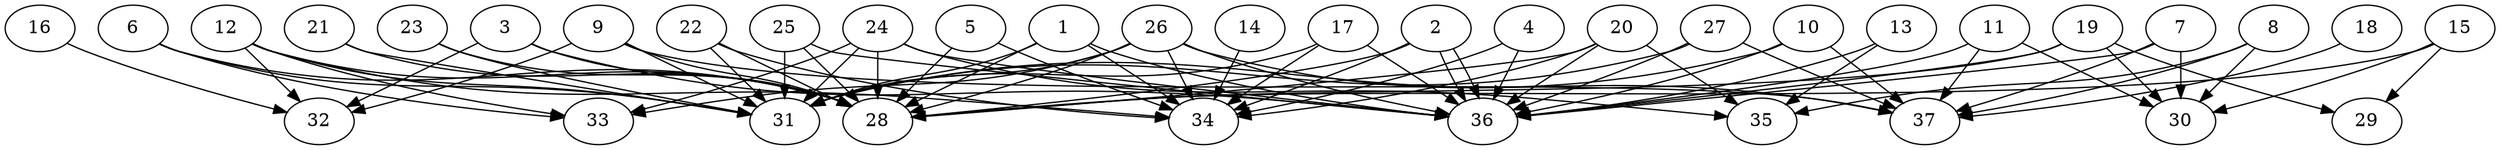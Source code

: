 // DAG (tier=3-complex, mode=compute, n=37, ccr=0.458, fat=0.869, density=0.665, regular=0.399, jump=0.341, mindata=1048576, maxdata=16777216)
// DAG automatically generated by daggen at Sun Aug 24 16:33:34 2025
// /home/ermia/Project/Environments/daggen/bin/daggen --dot --ccr 0.458 --fat 0.869 --regular 0.399 --density 0.665 --jump 0.341 --mindata 1048576 --maxdata 16777216 -n 37 
digraph G {
  1 [size="793674900211577856", alpha="0.02", expect_size="396837450105788928"]
  1 -> 28 [size ="717284779753472"]
  1 -> 31 [size ="717284779753472"]
  1 -> 34 [size ="717284779753472"]
  1 -> 36 [size ="717284779753472"]
  2 [size="37945919917205112", alpha="0.14", expect_size="18972959958602556"]
  2 -> 28 [size ="1084644002889728"]
  2 -> 34 [size ="1084644002889728"]
  2 -> 36 [size ="1084644002889728"]
  2 -> 36 [size ="1084644002889728"]
  3 [size="15712054540877044", alpha="0.05", expect_size="7856027270438522"]
  3 -> 28 [size ="322042150780928"]
  3 -> 32 [size ="322042150780928"]
  3 -> 36 [size ="322042150780928"]
  4 [size="1182901432413845454848", alpha="0.00", expect_size="591450716206922727424"]
  4 -> 34 [size ="894792548483072"]
  4 -> 36 [size ="894792548483072"]
  5 [size="6203146441801641", alpha="0.11", expect_size="3101573220900820"]
  5 -> 28 [size ="113293393920000"]
  5 -> 34 [size ="113293393920000"]
  6 [size="643025256674635022336", alpha="0.20", expect_size="321512628337317511168"]
  6 -> 28 [size ="595994165116928"]
  6 -> 31 [size ="595994165116928"]
  6 -> 33 [size ="595994165116928"]
  7 [size="2019895644547226624", alpha="0.18", expect_size="1009947822273613312"]
  7 -> 30 [size ="1713707461640192"]
  7 -> 36 [size ="1713707461640192"]
  7 -> 37 [size ="1713707461640192"]
  8 [size="10212531152448468", alpha="0.01", expect_size="5106265576224234"]
  8 -> 30 [size ="621143077683200"]
  8 -> 35 [size ="621143077683200"]
  8 -> 37 [size ="621143077683200"]
  9 [size="694809599230653440", alpha="0.02", expect_size="347404799615326720"]
  9 -> 28 [size ="496456687419392"]
  9 -> 31 [size ="496456687419392"]
  9 -> 32 [size ="496456687419392"]
  9 -> 37 [size ="496456687419392"]
  10 [size="2895996716484276224", alpha="0.04", expect_size="1447998358242138112"]
  10 -> 31 [size ="1790320886939648"]
  10 -> 36 [size ="1790320886939648"]
  10 -> 37 [size ="1790320886939648"]
  11 [size="258535383916007104", alpha="0.16", expect_size="129267691958003552"]
  11 -> 30 [size ="131879193804800"]
  11 -> 36 [size ="131879193804800"]
  11 -> 37 [size ="131879193804800"]
  12 [size="68823394281142408", alpha="0.18", expect_size="34411697140571204"]
  12 -> 28 [size ="1272623044493312"]
  12 -> 31 [size ="1272623044493312"]
  12 -> 32 [size ="1272623044493312"]
  12 -> 33 [size ="1272623044493312"]
  12 -> 34 [size ="1272623044493312"]
  13 [size="1168283053368988928", alpha="0.03", expect_size="584141526684494464"]
  13 -> 35 [size ="1038407966916608"]
  13 -> 36 [size ="1038407966916608"]
  14 [size="2279887369157421826048", alpha="0.13", expect_size="1139943684578710913024"]
  14 -> 34 [size ="1385794761654272"]
  15 [size="10865993183058198528", alpha="0.11", expect_size="5432996591529099264"]
  15 -> 28 [size ="39246681341952"]
  15 -> 29 [size ="39246681341952"]
  15 -> 30 [size ="39246681341952"]
  16 [size="84647661508305264", alpha="0.04", expect_size="42323830754152632"]
  16 -> 32 [size ="1426631109378048"]
  17 [size="223565431203002580992", alpha="0.04", expect_size="111782715601501290496"]
  17 -> 31 [size ="294686170284032"]
  17 -> 34 [size ="294686170284032"]
  17 -> 36 [size ="294686170284032"]
  18 [size="2105413706610606", alpha="0.08", expect_size="1052706853305303"]
  18 -> 37 [size ="141356643123200"]
  19 [size="80458748264420992", alpha="0.10", expect_size="40229374132210496"]
  19 -> 28 [size ="1410486461530112"]
  19 -> 29 [size ="1410486461530112"]
  19 -> 30 [size ="1410486461530112"]
  19 -> 36 [size ="1410486461530112"]
  20 [size="73360642703171584", alpha="0.07", expect_size="36680321351585792"]
  20 -> 28 [size ="1158940855369728"]
  20 -> 34 [size ="1158940855369728"]
  20 -> 35 [size ="1158940855369728"]
  20 -> 36 [size ="1158940855369728"]
  21 [size="13192030725060964", alpha="0.01", expect_size="6596015362530482"]
  21 -> 28 [size ="228488577548288"]
  21 -> 31 [size ="228488577548288"]
  22 [size="1512169511096047108096", alpha="0.15", expect_size="756084755548023554048"]
  22 -> 28 [size ="1053958810370048"]
  22 -> 31 [size ="1053958810370048"]
  22 -> 34 [size ="1053958810370048"]
  23 [size="191675606474793408", alpha="0.01", expect_size="95837803237396704"]
  23 -> 28 [size ="212408144494592"]
  23 -> 31 [size ="212408144494592"]
  24 [size="4716176850865312", alpha="0.09", expect_size="2358088425432656"]
  24 -> 28 [size ="80614522880000"]
  24 -> 31 [size ="80614522880000"]
  24 -> 33 [size ="80614522880000"]
  24 -> 35 [size ="80614522880000"]
  24 -> 36 [size ="80614522880000"]
  25 [size="40177309013863728", alpha="0.17", expect_size="20088654506931864"]
  25 -> 28 [size ="986436010508288"]
  25 -> 31 [size ="986436010508288"]
  25 -> 36 [size ="986436010508288"]
  26 [size="706767626191413120", alpha="0.10", expect_size="353383813095706560"]
  26 -> 28 [size ="1186314124787712"]
  26 -> 31 [size ="1186314124787712"]
  26 -> 33 [size ="1186314124787712"]
  26 -> 34 [size ="1186314124787712"]
  26 -> 36 [size ="1186314124787712"]
  26 -> 37 [size ="1186314124787712"]
  27 [size="4196690862585090670592", alpha="0.13", expect_size="2098345431292545335296"]
  27 -> 31 [size ="2081427587858432"]
  27 -> 36 [size ="2081427587858432"]
  27 -> 37 [size ="2081427587858432"]
  28 [size="642858763211697792", alpha="0.14", expect_size="321429381605848896"]
  29 [size="453849411743285184", alpha="0.19", expect_size="226924705871642592"]
  30 [size="111068242592601520", alpha="0.08", expect_size="55534121296300760"]
  31 [size="8137473955028028", alpha="0.15", expect_size="4068736977514014"]
  32 [size="3670462496364776390656", alpha="0.11", expect_size="1835231248182388195328"]
  33 [size="633385596098805888", alpha="0.20", expect_size="316692798049402944"]
  34 [size="4115692274057216000000", alpha="0.18", expect_size="2057846137028608000000"]
  35 [size="890496989473672", alpha="0.09", expect_size="445248494736836"]
  36 [size="3566447388264884224", alpha="0.04", expect_size="1783223694132442112"]
  37 [size="15732646262815588352", alpha="0.05", expect_size="7866323131407794176"]
}